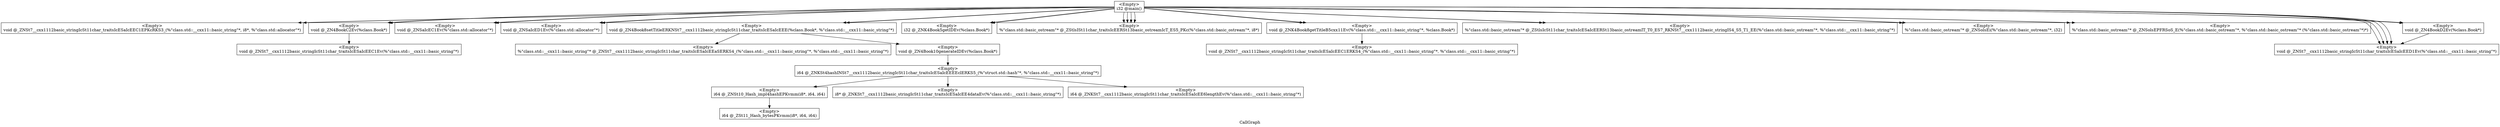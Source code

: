 digraph "CallGraph" {
	label="CallGraph";

	Node0x21d09d0 [shape=record,label="{\<Empty\>\ni32 @main()}"];
	Node0x21d09d0 -> Node0x22173d0;
	Node0x21d09d0 -> Node0x22173d0;
	Node0x21d09d0 -> Node0x21cf3b0;
	Node0x21d09d0 -> Node0x21c37d0;
	Node0x21d09d0 -> Node0x22174d0;
	Node0x21d09d0 -> Node0x22175d0;
	Node0x21d09d0 -> Node0x221b660;
	Node0x21d09d0 -> Node0x221db20;
	Node0x21d09d0 -> Node0x221dc20;
	Node0x21d09d0 -> Node0x2221510;
	Node0x21d09d0 -> Node0x221db20;
	Node0x21d09d0 -> Node0x2221610;
	Node0x21d09d0 -> Node0x2221710;
	Node0x21d09d0 -> Node0x2221810;
	Node0x21d09d0 -> Node0x21cf3b0;
	Node0x21d09d0 -> Node0x21c37d0;
	Node0x21d09d0 -> Node0x22174d0;
	Node0x21d09d0 -> Node0x22175d0;
	Node0x21d09d0 -> Node0x221b660;
	Node0x21d09d0 -> Node0x221db20;
	Node0x21d09d0 -> Node0x221dc20;
	Node0x21d09d0 -> Node0x2221510;
	Node0x21d09d0 -> Node0x221db20;
	Node0x21d09d0 -> Node0x2221610;
	Node0x21d09d0 -> Node0x2221710;
	Node0x21d09d0 -> Node0x2221810;
	Node0x21d09d0 -> Node0x2221810;
	Node0x21d09d0 -> Node0x2221f40;
	Node0x21d09d0 -> Node0x2221810;
	Node0x21d09d0 -> Node0x2221f40;
	Node0x21cf3b0 [shape=record,label="{\<Empty\>\nvoid @_ZN4BookC2Ev(%class.Book*)}"];
	Node0x21cf3b0 -> Node0x2223e20;
	Node0x21c37d0 [shape=record,label="{\<Empty\>\nvoid @_ZNSaIcEC1Ev(%\"class.std::allocator\"*)}"];
	Node0x22173d0 [shape=record,label="{\<Empty\>\nvoid @_ZNSt7__cxx1112basic_stringIcSt11char_traitsIcESaIcEEC1EPKcRKS3_(%\"class.std::__cxx11::basic_string\"*, i8*, %\"class.std::allocator\"*)}"];
	Node0x22174d0 [shape=record,label="{\<Empty\>\nvoid @_ZNSaIcED1Ev(%\"class.std::allocator\"*)}"];
	Node0x22175d0 [shape=record,label="{\<Empty\>\nvoid @_ZN4Book8setTitleERKNSt7__cxx1112basic_stringIcSt11char_traitsIcESaIcEEE(%class.Book*, %\"class.std::__cxx11::basic_string\"*)}"];
	Node0x22175d0 -> Node0x2223f20;
	Node0x22175d0 -> Node0x2224020;
	Node0x221b660 [shape=record,label="{\<Empty\>\ni32 @_ZNK4Book5getIDEv(%class.Book*)}"];
	Node0x221db20 [shape=record,label="{\<Empty\>\n%\"class.std::basic_ostream\"* @_ZStlsISt11char_traitsIcEERSt13basic_ostreamIcT_ES5_PKc(%\"class.std::basic_ostream\"*, i8*)}"];
	Node0x221dc20 [shape=record,label="{\<Empty\>\nvoid @_ZNK4Book8getTitleB5cxx11Ev(%\"class.std::__cxx11::basic_string\"*, %class.Book*)}"];
	Node0x221dc20 -> Node0x2229720;
	Node0x2221510 [shape=record,label="{\<Empty\>\n%\"class.std::basic_ostream\"* @_ZStlsIcSt11char_traitsIcESaIcEERSt13basic_ostreamIT_T0_ES7_RKNSt7__cxx1112basic_stringIS4_S5_T1_EE(%\"class.std::basic_ostream\"*, %\"class.std::__cxx11::basic_string\"*)}"];
	Node0x2221610 [shape=record,label="{\<Empty\>\n%\"class.std::basic_ostream\"* @_ZNSolsEi(%\"class.std::basic_ostream\"*, i32)}"];
	Node0x2221710 [shape=record,label="{\<Empty\>\n%\"class.std::basic_ostream\"* @_ZNSolsEPFRSoS_E(%\"class.std::basic_ostream\"*, %\"class.std::basic_ostream\"* (%\"class.std::basic_ostream\"*)*)}"];
	Node0x2221810 [shape=record,label="{\<Empty\>\nvoid @_ZNSt7__cxx1112basic_stringIcSt11char_traitsIcESaIcEED1Ev(%\"class.std::__cxx11::basic_string\"*)}"];
	Node0x2221f40 [shape=record,label="{\<Empty\>\nvoid @_ZN4BookD2Ev(%class.Book*)}"];
	Node0x2221f40 -> Node0x2221810;
	Node0x2223e20 [shape=record,label="{\<Empty\>\nvoid @_ZNSt7__cxx1112basic_stringIcSt11char_traitsIcESaIcEEC1Ev(%\"class.std::__cxx11::basic_string\"*)}"];
	Node0x2223f20 [shape=record,label="{\<Empty\>\n%\"class.std::__cxx11::basic_string\"* @_ZNSt7__cxx1112basic_stringIcSt11char_traitsIcESaIcEEaSERKS4_(%\"class.std::__cxx11::basic_string\"*, %\"class.std::__cxx11::basic_string\"*)}"];
	Node0x2224020 [shape=record,label="{\<Empty\>\nvoid @_ZN4Book10generateIDEv(%class.Book*)}"];
	Node0x2224020 -> Node0x22298a0;
	Node0x2229720 [shape=record,label="{\<Empty\>\nvoid @_ZNSt7__cxx1112basic_stringIcSt11char_traitsIcESaIcEEC1ERKS4_(%\"class.std::__cxx11::basic_string\"*, %\"class.std::__cxx11::basic_string\"*)}"];
	Node0x22298a0 [shape=record,label="{\<Empty\>\ni64 @_ZNKSt4hashINSt7__cxx1112basic_stringIcSt11char_traitsIcESaIcEEEEclERKS5_(%\"struct.std::hash\"*, %\"class.std::__cxx11::basic_string\"*)}"];
	Node0x22298a0 -> Node0x222e3b0;
	Node0x22298a0 -> Node0x222e0b0;
	Node0x22298a0 -> Node0x222e230;
	Node0x222e0b0 [shape=record,label="{\<Empty\>\ni8* @_ZNKSt7__cxx1112basic_stringIcSt11char_traitsIcESaIcEE4dataEv(%\"class.std::__cxx11::basic_string\"*)}"];
	Node0x222e230 [shape=record,label="{\<Empty\>\ni64 @_ZNKSt7__cxx1112basic_stringIcSt11char_traitsIcESaIcEE6lengthEv(%\"class.std::__cxx11::basic_string\"*)}"];
	Node0x222e3b0 [shape=record,label="{\<Empty\>\ni64 @_ZNSt10_Hash_impl4hashEPKvmm(i8*, i64, i64)}"];
	Node0x222e3b0 -> Node0x2232630;
	Node0x2232630 [shape=record,label="{\<Empty\>\ni64 @_ZSt11_Hash_bytesPKvmm(i8*, i64, i64)}"];
}
